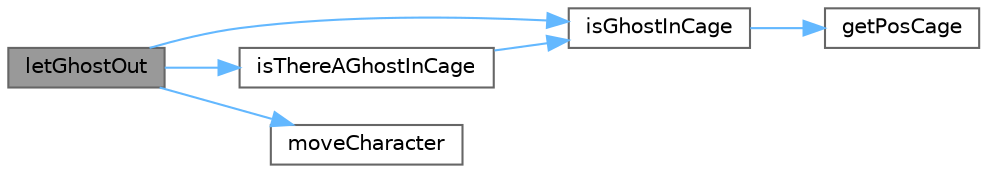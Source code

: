 digraph "letGhostOut"
{
 // LATEX_PDF_SIZE
  bgcolor="transparent";
  edge [fontname=Helvetica,fontsize=10,labelfontname=Helvetica,labelfontsize=10];
  node [fontname=Helvetica,fontsize=10,shape=box,height=0.2,width=0.4];
  rankdir="LR";
  Node1 [label="letGhostOut",height=0.2,width=0.4,color="gray40", fillcolor="grey60", style="filled", fontcolor="black",tooltip="This function allows the ghosts to leave the jail."];
  Node1 -> Node2 [color="steelblue1",style="solid"];
  Node2 [label="isGhostInCage",height=0.2,width=0.4,color="grey40", fillcolor="white", style="filled",URL="$assertives_8cpp.html#a9990c14f211e1c5760b612423b342c6f",tooltip="A function that checks if a ghost is currently in its cage."];
  Node2 -> Node3 [color="steelblue1",style="solid"];
  Node3 [label="getPosCage",height=0.2,width=0.4,color="grey40", fillcolor="white", style="filled",URL="$general_8cpp.html#a04e932e5accda172d1f2536bda6c8513",tooltip=" "];
  Node1 -> Node4 [color="steelblue1",style="solid"];
  Node4 [label="isThereAGhostInCage",height=0.2,width=0.4,color="grey40", fillcolor="white", style="filled",URL="$assertives_8cpp.html#a99c698efb3f30c46e61095fe7fda6347",tooltip=" "];
  Node4 -> Node2 [color="steelblue1",style="solid"];
  Node1 -> Node5 [color="steelblue1",style="solid"];
  Node5 [label="moveCharacter",height=0.2,width=0.4,color="grey40", fillcolor="white", style="filled",URL="$game__logic_8cpp.html#ad49fe1a5f76e62ddcb7f9f3caa56a5c2",tooltip=" "];
}
